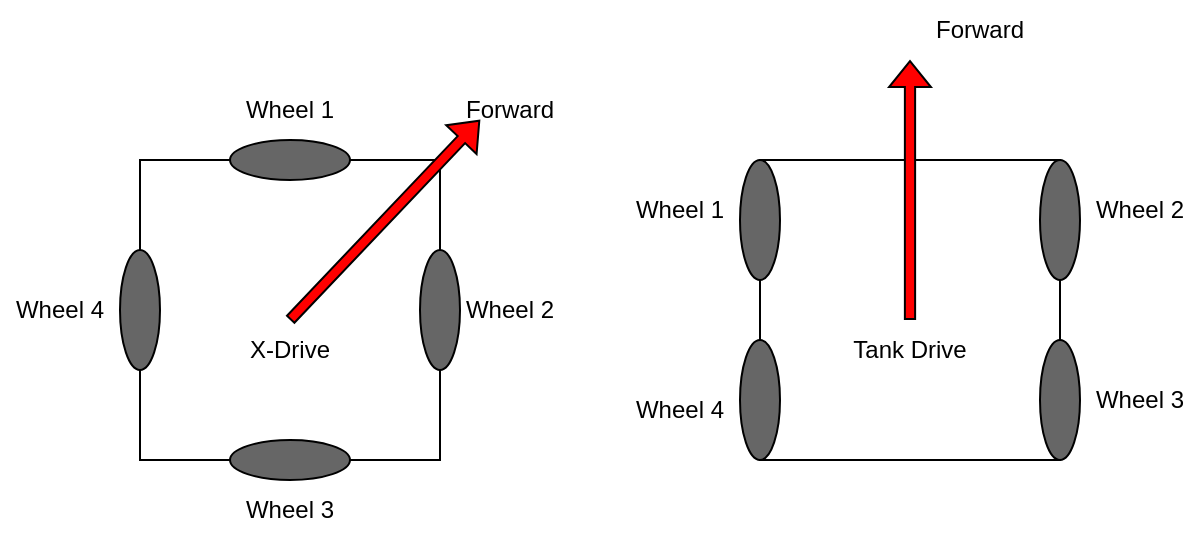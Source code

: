 <mxfile version="21.2.9" type="device">
  <diagram name="Page-1" id="lv_LbAi1fQsOzfIXTaWe">
    <mxGraphModel dx="954" dy="556" grid="1" gridSize="10" guides="1" tooltips="1" connect="1" arrows="1" fold="1" page="1" pageScale="1" pageWidth="850" pageHeight="1100" math="0" shadow="0">
      <root>
        <mxCell id="0" />
        <mxCell id="1" parent="0" />
        <mxCell id="_GD1TVM9vMGUzE4-gOiI-1" value="" style="whiteSpace=wrap;html=1;aspect=fixed;" vertex="1" parent="1">
          <mxGeometry x="210" y="210" width="150" height="150" as="geometry" />
        </mxCell>
        <mxCell id="_GD1TVM9vMGUzE4-gOiI-2" value="" style="ellipse;whiteSpace=wrap;html=1;direction=south;fillColor=#666666;" vertex="1" parent="1">
          <mxGeometry x="200" y="255" width="20" height="60" as="geometry" />
        </mxCell>
        <mxCell id="_GD1TVM9vMGUzE4-gOiI-3" value="" style="ellipse;whiteSpace=wrap;html=1;direction=south;fillColor=#666666;" vertex="1" parent="1">
          <mxGeometry x="350" y="255" width="20" height="60" as="geometry" />
        </mxCell>
        <mxCell id="_GD1TVM9vMGUzE4-gOiI-4" value="" style="ellipse;whiteSpace=wrap;html=1;fillColor=#666666;" vertex="1" parent="1">
          <mxGeometry x="255" y="200" width="60" height="20" as="geometry" />
        </mxCell>
        <mxCell id="_GD1TVM9vMGUzE4-gOiI-5" value="" style="ellipse;whiteSpace=wrap;html=1;fillColor=#666666;" vertex="1" parent="1">
          <mxGeometry x="255" y="350" width="60" height="20" as="geometry" />
        </mxCell>
        <mxCell id="_GD1TVM9vMGUzE4-gOiI-6" value="Wheel 1" style="text;html=1;strokeColor=none;fillColor=none;align=center;verticalAlign=middle;whiteSpace=wrap;rounded=0;" vertex="1" parent="1">
          <mxGeometry x="255" y="170" width="60" height="30" as="geometry" />
        </mxCell>
        <mxCell id="_GD1TVM9vMGUzE4-gOiI-7" value="Wheel 2" style="text;html=1;strokeColor=none;fillColor=none;align=center;verticalAlign=middle;whiteSpace=wrap;rounded=0;" vertex="1" parent="1">
          <mxGeometry x="365" y="270" width="60" height="30" as="geometry" />
        </mxCell>
        <mxCell id="_GD1TVM9vMGUzE4-gOiI-8" value="Wheel 3" style="text;html=1;strokeColor=none;fillColor=none;align=center;verticalAlign=middle;whiteSpace=wrap;rounded=0;" vertex="1" parent="1">
          <mxGeometry x="255" y="370" width="60" height="30" as="geometry" />
        </mxCell>
        <mxCell id="_GD1TVM9vMGUzE4-gOiI-9" value="Wheel 4" style="text;html=1;strokeColor=none;fillColor=none;align=center;verticalAlign=middle;whiteSpace=wrap;rounded=0;" vertex="1" parent="1">
          <mxGeometry x="140" y="270" width="60" height="30" as="geometry" />
        </mxCell>
        <mxCell id="_GD1TVM9vMGUzE4-gOiI-12" value="" style="shape=flexArrow;endArrow=classic;html=1;rounded=0;fillColor=#FF0000;width=5.116;endSize=4.005;endWidth=14.83;exitX=0.5;exitY=0;exitDx=0;exitDy=0;" edge="1" parent="1" source="_GD1TVM9vMGUzE4-gOiI-16">
          <mxGeometry width="50" height="50" relative="1" as="geometry">
            <mxPoint x="280" y="359.77" as="sourcePoint" />
            <mxPoint x="380" y="190" as="targetPoint" />
          </mxGeometry>
        </mxCell>
        <mxCell id="_GD1TVM9vMGUzE4-gOiI-16" value="X-Drive" style="text;html=1;strokeColor=none;fillColor=none;align=center;verticalAlign=middle;whiteSpace=wrap;rounded=0;" vertex="1" parent="1">
          <mxGeometry x="255" y="290" width="60" height="30" as="geometry" />
        </mxCell>
        <mxCell id="_GD1TVM9vMGUzE4-gOiI-17" value="Forward" style="text;html=1;strokeColor=none;fillColor=none;align=center;verticalAlign=middle;whiteSpace=wrap;rounded=0;" vertex="1" parent="1">
          <mxGeometry x="365" y="170" width="60" height="30" as="geometry" />
        </mxCell>
        <mxCell id="_GD1TVM9vMGUzE4-gOiI-18" value="" style="whiteSpace=wrap;html=1;aspect=fixed;" vertex="1" parent="1">
          <mxGeometry x="520" y="210" width="150" height="150" as="geometry" />
        </mxCell>
        <mxCell id="_GD1TVM9vMGUzE4-gOiI-19" value="" style="ellipse;whiteSpace=wrap;html=1;direction=south;fillColor=#666666;" vertex="1" parent="1">
          <mxGeometry x="510" y="300" width="20" height="60" as="geometry" />
        </mxCell>
        <mxCell id="_GD1TVM9vMGUzE4-gOiI-20" value="" style="ellipse;whiteSpace=wrap;html=1;direction=south;fillColor=#666666;" vertex="1" parent="1">
          <mxGeometry x="660" y="300" width="20" height="60" as="geometry" />
        </mxCell>
        <mxCell id="_GD1TVM9vMGUzE4-gOiI-23" value="Wheel 1" style="text;html=1;strokeColor=none;fillColor=none;align=center;verticalAlign=middle;whiteSpace=wrap;rounded=0;" vertex="1" parent="1">
          <mxGeometry x="450" y="220" width="60" height="30" as="geometry" />
        </mxCell>
        <mxCell id="_GD1TVM9vMGUzE4-gOiI-24" value="Wheel 2" style="text;html=1;strokeColor=none;fillColor=none;align=center;verticalAlign=middle;whiteSpace=wrap;rounded=0;" vertex="1" parent="1">
          <mxGeometry x="680" y="220" width="60" height="30" as="geometry" />
        </mxCell>
        <mxCell id="_GD1TVM9vMGUzE4-gOiI-25" value="Wheel 4" style="text;html=1;strokeColor=none;fillColor=none;align=center;verticalAlign=middle;whiteSpace=wrap;rounded=0;" vertex="1" parent="1">
          <mxGeometry x="450" y="320" width="60" height="30" as="geometry" />
        </mxCell>
        <mxCell id="_GD1TVM9vMGUzE4-gOiI-26" value="" style="shape=flexArrow;endArrow=classic;html=1;rounded=0;fillColor=#FF0000;width=5.116;endSize=4.005;endWidth=14.83;exitX=0.5;exitY=0;exitDx=0;exitDy=0;" edge="1" parent="1" source="_GD1TVM9vMGUzE4-gOiI-27">
          <mxGeometry width="50" height="50" relative="1" as="geometry">
            <mxPoint x="590" y="359.77" as="sourcePoint" />
            <mxPoint x="595" y="160" as="targetPoint" />
          </mxGeometry>
        </mxCell>
        <mxCell id="_GD1TVM9vMGUzE4-gOiI-27" value="Tank Drive" style="text;html=1;strokeColor=none;fillColor=none;align=center;verticalAlign=middle;whiteSpace=wrap;rounded=0;" vertex="1" parent="1">
          <mxGeometry x="565" y="290" width="60" height="30" as="geometry" />
        </mxCell>
        <mxCell id="_GD1TVM9vMGUzE4-gOiI-28" value="Forward" style="text;html=1;strokeColor=none;fillColor=none;align=center;verticalAlign=middle;whiteSpace=wrap;rounded=0;" vertex="1" parent="1">
          <mxGeometry x="600" y="130" width="60" height="30" as="geometry" />
        </mxCell>
        <mxCell id="_GD1TVM9vMGUzE4-gOiI-29" value="" style="ellipse;whiteSpace=wrap;html=1;direction=south;fillColor=#666666;" vertex="1" parent="1">
          <mxGeometry x="510" y="210" width="20" height="60" as="geometry" />
        </mxCell>
        <mxCell id="_GD1TVM9vMGUzE4-gOiI-30" value="" style="ellipse;whiteSpace=wrap;html=1;direction=south;fillColor=#666666;" vertex="1" parent="1">
          <mxGeometry x="660" y="210" width="20" height="60" as="geometry" />
        </mxCell>
        <mxCell id="_GD1TVM9vMGUzE4-gOiI-31" value="Wheel 3" style="text;html=1;strokeColor=none;fillColor=none;align=center;verticalAlign=middle;whiteSpace=wrap;rounded=0;" vertex="1" parent="1">
          <mxGeometry x="680" y="315" width="60" height="30" as="geometry" />
        </mxCell>
      </root>
    </mxGraphModel>
  </diagram>
</mxfile>
